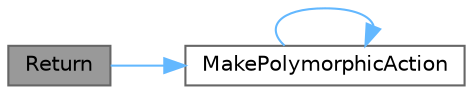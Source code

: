 digraph "Return"
{
 // LATEX_PDF_SIZE
  bgcolor="transparent";
  edge [fontname=Helvetica,fontsize=10,labelfontname=Helvetica,labelfontsize=10];
  node [fontname=Helvetica,fontsize=10,shape=box,height=0.2,width=0.4];
  rankdir="LR";
  Node1 [id="Node000001",label="Return",height=0.2,width=0.4,color="gray40", fillcolor="grey60", style="filled", fontcolor="black",tooltip=" "];
  Node1 -> Node2 [id="edge1_Node000001_Node000002",color="steelblue1",style="solid",tooltip=" "];
  Node2 [id="Node000002",label="MakePolymorphicAction",height=0.2,width=0.4,color="grey40", fillcolor="white", style="filled",URL="$namespacetesting.html#a05a39266c6b4cf165cc72f23383a4432",tooltip=" "];
  Node2 -> Node2 [id="edge2_Node000002_Node000002",color="steelblue1",style="solid",tooltip=" "];
}
